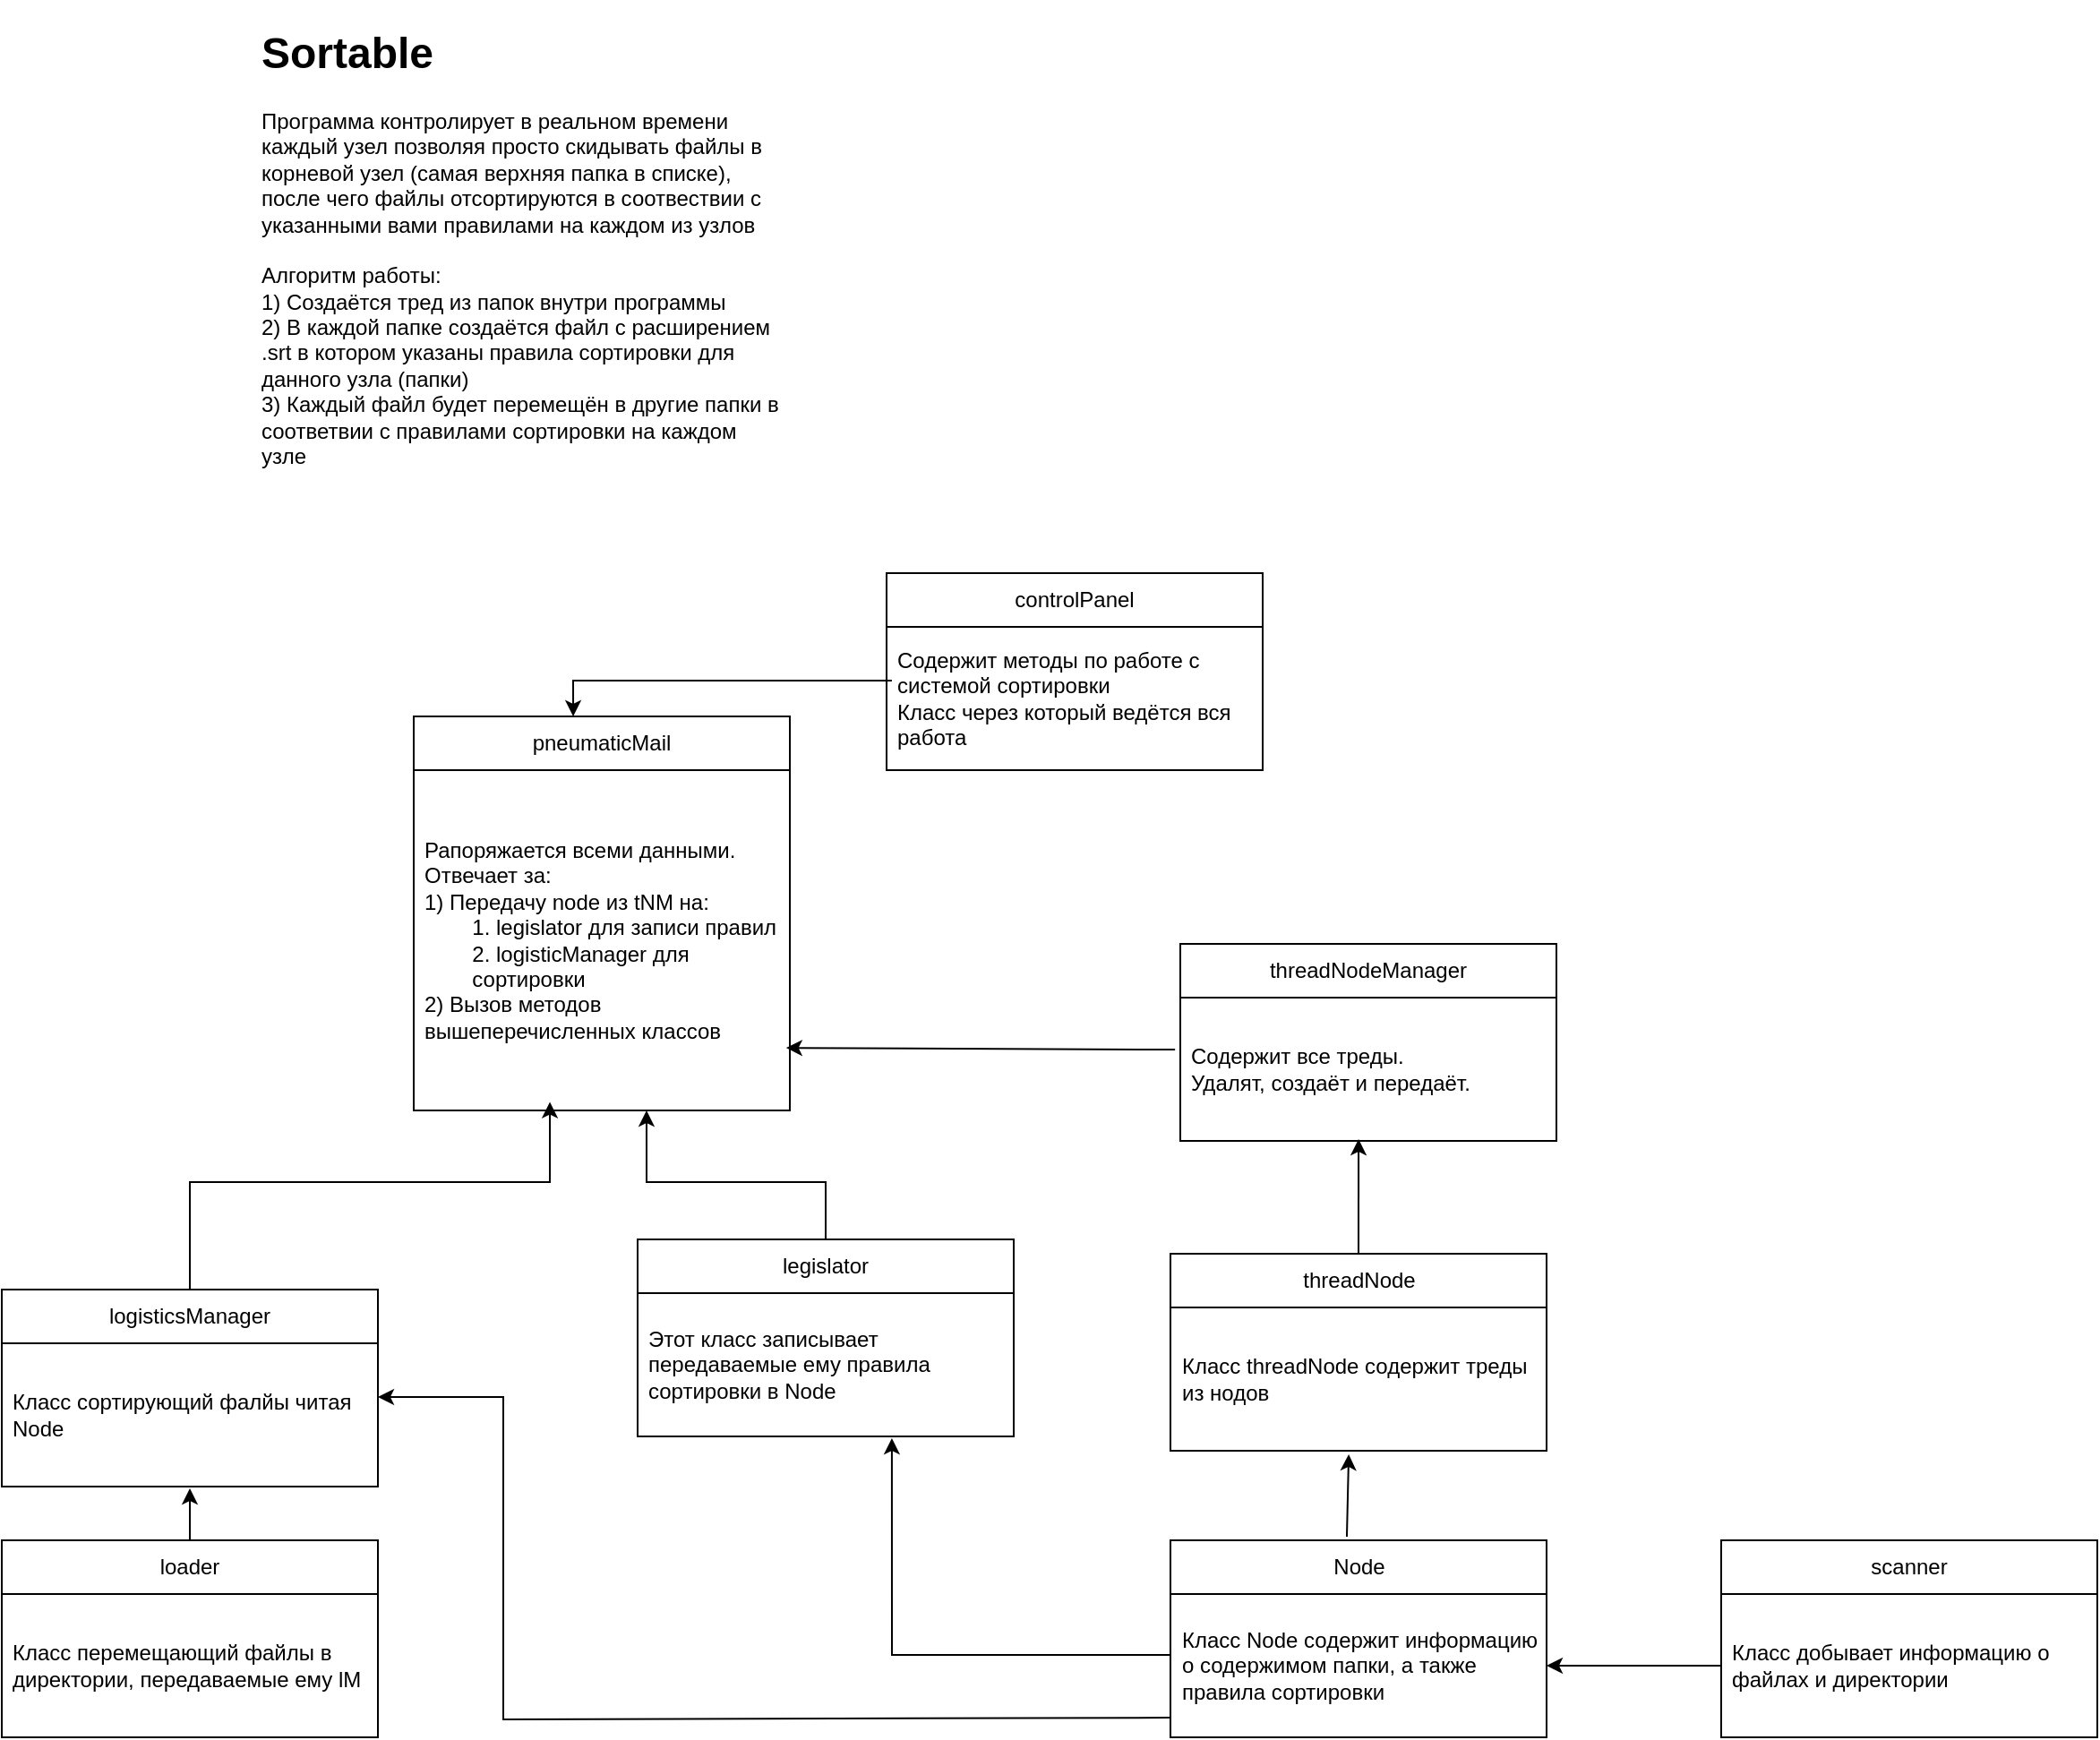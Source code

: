 <mxfile version="21.6.8" type="device">
  <diagram name="Страница 1" id="xLR_GRwJ8_kqiWAvKu-O">
    <mxGraphModel dx="1621" dy="1688" grid="1" gridSize="10" guides="1" tooltips="1" connect="1" arrows="1" fold="1" page="1" pageScale="1" pageWidth="827" pageHeight="1169" math="0" shadow="0">
      <root>
        <mxCell id="0" />
        <mxCell id="1" parent="0" />
        <mxCell id="f8zCI2N-QhA7lcZUFDBX-1" value="&lt;h1&gt;Sortable&lt;/h1&gt;&lt;p&gt;Программа контролирует в реальном времени каждый узел позволяя просто скидывать файлы в корневой узел (самая верхняя папка в списке), после чего файлы отсортируются в соотвествии с указанными вами правилами на каждом из узлов&lt;br&gt;&lt;br&gt;Алгоритм работы:&lt;br&gt;1) Создаётся тред из папок внутри программы&lt;span style=&quot;background-color: initial;&quot;&gt;&lt;br&gt;2) В каждой папке создаётся файл с расширением .srt в котором указаны правила сортировки для данного узла (папки)&lt;br&gt;3) Каждый файл будет перемещён в другие папки в соответвии с правилами сортировки на каждом узле&lt;br&gt;&lt;/span&gt;&lt;/p&gt;&lt;p&gt;&lt;span style=&quot;background-color: initial;&quot;&gt;&amp;nbsp;&lt;/span&gt;&lt;/p&gt;" style="text;html=1;strokeColor=none;fillColor=none;spacing=5;spacingTop=-20;whiteSpace=wrap;overflow=hidden;rounded=0;" parent="1" vertex="1">
          <mxGeometry x="60" y="-10" width="300" height="260" as="geometry" />
        </mxCell>
        <mxCell id="Ae36oYjQsDvG9bEkst2z-7" value="pneumaticMail" style="swimlane;fontStyle=0;childLayout=stackLayout;horizontal=1;startSize=30;horizontalStack=0;resizeParent=1;resizeParentMax=0;resizeLast=0;collapsible=1;marginBottom=0;whiteSpace=wrap;html=1;" parent="1" vertex="1">
          <mxGeometry x="150" y="380" width="210" height="220" as="geometry" />
        </mxCell>
        <mxCell id="Ae36oYjQsDvG9bEkst2z-8" value="Рапоряжается всеми данными.&lt;br&gt;Отвечает за:&lt;br&gt;1) Передачу node из tNM на:&lt;br&gt;&lt;span style=&quot;white-space: pre;&quot;&gt;&#x9;&lt;/span&gt;1. legislator для записи правил&lt;br&gt;&lt;span style=&quot;white-space: pre;&quot;&gt;&#x9;&lt;/span&gt;2. logisticManager для &lt;span style=&quot;white-space: pre;&quot;&gt;&#x9;&lt;/span&gt;сортировки&lt;br&gt;2) Вызов методов вышеперечисленных классов" style="text;strokeColor=none;fillColor=none;align=left;verticalAlign=middle;spacingLeft=4;spacingRight=4;overflow=hidden;points=[[0,0.5],[1,0.5]];portConstraint=eastwest;rotatable=0;whiteSpace=wrap;html=1;" parent="Ae36oYjQsDvG9bEkst2z-7" vertex="1">
          <mxGeometry y="30" width="210" height="190" as="geometry" />
        </mxCell>
        <mxCell id="f8zCI2N-QhA7lcZUFDBX-3" value="Node" style="swimlane;fontStyle=0;childLayout=stackLayout;horizontal=1;startSize=30;horizontalStack=0;resizeParent=1;resizeParentMax=0;resizeLast=0;collapsible=1;marginBottom=0;whiteSpace=wrap;html=1;" parent="1" vertex="1">
          <mxGeometry x="572.5" y="840" width="210" height="110" as="geometry" />
        </mxCell>
        <mxCell id="f8zCI2N-QhA7lcZUFDBX-4" value="Класс Node содержит информацию о содержимом папки, а также правила сортировки" style="text;strokeColor=none;fillColor=none;align=left;verticalAlign=middle;spacingLeft=4;spacingRight=4;overflow=hidden;points=[[0,0.5],[1,0.5]];portConstraint=eastwest;rotatable=0;whiteSpace=wrap;html=1;" parent="f8zCI2N-QhA7lcZUFDBX-3" vertex="1">
          <mxGeometry y="30" width="210" height="80" as="geometry" />
        </mxCell>
        <mxCell id="Ae36oYjQsDvG9bEkst2z-21" value="threadNode" style="swimlane;fontStyle=0;childLayout=stackLayout;horizontal=1;startSize=30;horizontalStack=0;resizeParent=1;resizeParentMax=0;resizeLast=0;collapsible=1;marginBottom=0;whiteSpace=wrap;html=1;" parent="1" vertex="1">
          <mxGeometry x="572.5" y="680" width="210" height="110" as="geometry" />
        </mxCell>
        <mxCell id="Ae36oYjQsDvG9bEkst2z-22" value="Класс threadNode содержит треды из нодов" style="text;strokeColor=none;fillColor=none;align=left;verticalAlign=middle;spacingLeft=4;spacingRight=4;overflow=hidden;points=[[0,0.5],[1,0.5]];portConstraint=eastwest;rotatable=0;whiteSpace=wrap;html=1;" parent="Ae36oYjQsDvG9bEkst2z-21" vertex="1">
          <mxGeometry y="30" width="210" height="80" as="geometry" />
        </mxCell>
        <mxCell id="Ae36oYjQsDvG9bEkst2z-28" value="threadNodeManager" style="swimlane;fontStyle=0;childLayout=stackLayout;horizontal=1;startSize=30;horizontalStack=0;resizeParent=1;resizeParentMax=0;resizeLast=0;collapsible=1;marginBottom=0;whiteSpace=wrap;html=1;" parent="1" vertex="1">
          <mxGeometry x="578" y="507" width="210" height="110" as="geometry" />
        </mxCell>
        <mxCell id="Ae36oYjQsDvG9bEkst2z-29" value="Содержит все треды.&lt;br&gt;Удалят, создаёт и передаёт." style="text;strokeColor=none;fillColor=none;align=left;verticalAlign=middle;spacingLeft=4;spacingRight=4;overflow=hidden;points=[[0,0.5],[1,0.5]];portConstraint=eastwest;rotatable=0;whiteSpace=wrap;html=1;" parent="Ae36oYjQsDvG9bEkst2z-28" vertex="1">
          <mxGeometry y="30" width="210" height="80" as="geometry" />
        </mxCell>
        <mxCell id="Ae36oYjQsDvG9bEkst2z-54" value="scanner" style="swimlane;fontStyle=0;childLayout=stackLayout;horizontal=1;startSize=30;horizontalStack=0;resizeParent=1;resizeParentMax=0;resizeLast=0;collapsible=1;marginBottom=0;whiteSpace=wrap;html=1;" parent="1" vertex="1">
          <mxGeometry x="880" y="840" width="210" height="110" as="geometry" />
        </mxCell>
        <mxCell id="Ae36oYjQsDvG9bEkst2z-55" value="Класс добывает информацию о файлах и директории" style="text;strokeColor=none;fillColor=none;align=left;verticalAlign=middle;spacingLeft=4;spacingRight=4;overflow=hidden;points=[[0,0.5],[1,0.5]];portConstraint=eastwest;rotatable=0;whiteSpace=wrap;html=1;" parent="Ae36oYjQsDvG9bEkst2z-54" vertex="1">
          <mxGeometry y="30" width="210" height="80" as="geometry" />
        </mxCell>
        <mxCell id="Ae36oYjQsDvG9bEkst2z-56" value="loader" style="swimlane;fontStyle=0;childLayout=stackLayout;horizontal=1;startSize=30;horizontalStack=0;resizeParent=1;resizeParentMax=0;resizeLast=0;collapsible=1;marginBottom=0;whiteSpace=wrap;html=1;" parent="1" vertex="1">
          <mxGeometry x="-80" y="840" width="210" height="110" as="geometry" />
        </mxCell>
        <mxCell id="Ae36oYjQsDvG9bEkst2z-57" value="Класс перемещающий файлы в директории, передаваемые ему lM" style="text;strokeColor=none;fillColor=none;align=left;verticalAlign=middle;spacingLeft=4;spacingRight=4;overflow=hidden;points=[[0,0.5],[1,0.5]];portConstraint=eastwest;rotatable=0;whiteSpace=wrap;html=1;" parent="Ae36oYjQsDvG9bEkst2z-56" vertex="1">
          <mxGeometry y="30" width="210" height="80" as="geometry" />
        </mxCell>
        <mxCell id="yvO1TgBMwFcLco1oo4gx-8" value="" style="endArrow=classic;html=1;rounded=0;exitX=0.469;exitY=-0.018;exitDx=0;exitDy=0;exitPerimeter=0;entryX=0.474;entryY=1.025;entryDx=0;entryDy=0;entryPerimeter=0;" parent="1" source="f8zCI2N-QhA7lcZUFDBX-3" target="Ae36oYjQsDvG9bEkst2z-22" edge="1">
          <mxGeometry width="50" height="50" relative="1" as="geometry">
            <mxPoint x="688" y="862" as="sourcePoint" />
            <mxPoint x="738" y="812" as="targetPoint" />
          </mxGeometry>
        </mxCell>
        <mxCell id="yvO1TgBMwFcLco1oo4gx-10" value="" style="endArrow=classic;html=1;rounded=0;entryX=0.474;entryY=0.988;entryDx=0;entryDy=0;entryPerimeter=0;exitX=0.5;exitY=0;exitDx=0;exitDy=0;" parent="1" source="Ae36oYjQsDvG9bEkst2z-21" target="Ae36oYjQsDvG9bEkst2z-29" edge="1">
          <mxGeometry width="50" height="50" relative="1" as="geometry">
            <mxPoint x="688" y="862" as="sourcePoint" />
            <mxPoint x="738" y="812" as="targetPoint" />
          </mxGeometry>
        </mxCell>
        <mxCell id="yvO1TgBMwFcLco1oo4gx-18" value="legislator" style="swimlane;fontStyle=0;childLayout=stackLayout;horizontal=1;startSize=30;horizontalStack=0;resizeParent=1;resizeParentMax=0;resizeLast=0;collapsible=1;marginBottom=0;whiteSpace=wrap;html=1;" parent="1" vertex="1">
          <mxGeometry x="275" y="672" width="210" height="110" as="geometry" />
        </mxCell>
        <mxCell id="yvO1TgBMwFcLco1oo4gx-19" value="Этот класс записывает передаваемые ему правила сортировки в Node" style="text;strokeColor=none;fillColor=none;align=left;verticalAlign=middle;spacingLeft=4;spacingRight=4;overflow=hidden;points=[[0,0.5],[1,0.5]];portConstraint=eastwest;rotatable=0;whiteSpace=wrap;html=1;" parent="yvO1TgBMwFcLco1oo4gx-18" vertex="1">
          <mxGeometry y="30" width="210" height="80" as="geometry" />
        </mxCell>
        <mxCell id="yvO1TgBMwFcLco1oo4gx-22" value="" style="endArrow=classic;html=1;rounded=0;entryX=0.676;entryY=1.013;entryDx=0;entryDy=0;entryPerimeter=0;exitX=0.002;exitY=0.425;exitDx=0;exitDy=0;exitPerimeter=0;" parent="1" source="f8zCI2N-QhA7lcZUFDBX-4" target="yvO1TgBMwFcLco1oo4gx-19" edge="1">
          <mxGeometry width="50" height="50" relative="1" as="geometry">
            <mxPoint x="570" y="1040" as="sourcePoint" />
            <mxPoint x="685" y="692" as="targetPoint" />
            <Array as="points">
              <mxPoint x="417" y="904" />
            </Array>
          </mxGeometry>
        </mxCell>
        <mxCell id="y74-tOYPXn2dpRUT9Z1G-1" value="" style="endArrow=classic;html=1;rounded=0;exitX=-0.014;exitY=0.363;exitDx=0;exitDy=0;exitPerimeter=0;entryX=0.99;entryY=0.816;entryDx=0;entryDy=0;entryPerimeter=0;" parent="1" source="Ae36oYjQsDvG9bEkst2z-29" target="Ae36oYjQsDvG9bEkst2z-8" edge="1">
          <mxGeometry width="50" height="50" relative="1" as="geometry">
            <mxPoint x="380" y="620" as="sourcePoint" />
            <mxPoint x="430" y="570" as="targetPoint" />
          </mxGeometry>
        </mxCell>
        <mxCell id="y74-tOYPXn2dpRUT9Z1G-2" value="" style="endArrow=classic;html=1;rounded=0;entryX=0.362;entryY=0.975;entryDx=0;entryDy=0;entryPerimeter=0;exitX=0.5;exitY=0;exitDx=0;exitDy=0;" parent="1" source="y74-tOYPXn2dpRUT9Z1G-4" target="Ae36oYjQsDvG9bEkst2z-8" edge="1">
          <mxGeometry width="50" height="50" relative="1" as="geometry">
            <mxPoint x="110" y="650" as="sourcePoint" />
            <mxPoint x="430" y="570" as="targetPoint" />
            <Array as="points">
              <mxPoint x="25" y="640" />
              <mxPoint x="226" y="640" />
            </Array>
          </mxGeometry>
        </mxCell>
        <mxCell id="y74-tOYPXn2dpRUT9Z1G-3" value="" style="endArrow=classic;html=1;rounded=0;exitX=0.5;exitY=0;exitDx=0;exitDy=0;entryX=0.619;entryY=1;entryDx=0;entryDy=0;entryPerimeter=0;" parent="1" source="yvO1TgBMwFcLco1oo4gx-18" target="Ae36oYjQsDvG9bEkst2z-8" edge="1">
          <mxGeometry width="50" height="50" relative="1" as="geometry">
            <mxPoint x="380" y="620" as="sourcePoint" />
            <mxPoint x="430" y="570" as="targetPoint" />
            <Array as="points">
              <mxPoint x="380" y="640" />
              <mxPoint x="280" y="640" />
            </Array>
          </mxGeometry>
        </mxCell>
        <mxCell id="y74-tOYPXn2dpRUT9Z1G-4" value="logisticsManager" style="swimlane;fontStyle=0;childLayout=stackLayout;horizontal=1;startSize=30;horizontalStack=0;resizeParent=1;resizeParentMax=0;resizeLast=0;collapsible=1;marginBottom=0;whiteSpace=wrap;html=1;" parent="1" vertex="1">
          <mxGeometry x="-80" y="700" width="210" height="110" as="geometry" />
        </mxCell>
        <mxCell id="y74-tOYPXn2dpRUT9Z1G-5" value="Класс сортирующий фалйы читая Node" style="text;strokeColor=none;fillColor=none;align=left;verticalAlign=middle;spacingLeft=4;spacingRight=4;overflow=hidden;points=[[0,0.5],[1,0.5]];portConstraint=eastwest;rotatable=0;whiteSpace=wrap;html=1;" parent="y74-tOYPXn2dpRUT9Z1G-4" vertex="1">
          <mxGeometry y="30" width="210" height="80" as="geometry" />
        </mxCell>
        <mxCell id="y74-tOYPXn2dpRUT9Z1G-7" value="" style="endArrow=classic;html=1;rounded=0;entryX=1;entryY=0.375;entryDx=0;entryDy=0;entryPerimeter=0;exitX=-0.002;exitY=0.863;exitDx=0;exitDy=0;exitPerimeter=0;" parent="1" source="f8zCI2N-QhA7lcZUFDBX-4" target="y74-tOYPXn2dpRUT9Z1G-5" edge="1">
          <mxGeometry width="50" height="50" relative="1" as="geometry">
            <mxPoint x="130" y="820" as="sourcePoint" />
            <mxPoint x="180" y="770" as="targetPoint" />
            <Array as="points">
              <mxPoint x="200" y="940" />
              <mxPoint x="200" y="760" />
            </Array>
          </mxGeometry>
        </mxCell>
        <mxCell id="y74-tOYPXn2dpRUT9Z1G-8" value="" style="endArrow=classic;html=1;rounded=0;entryX=1;entryY=0.5;entryDx=0;entryDy=0;exitX=0;exitY=0.5;exitDx=0;exitDy=0;" parent="1" source="Ae36oYjQsDvG9bEkst2z-55" target="f8zCI2N-QhA7lcZUFDBX-4" edge="1">
          <mxGeometry width="50" height="50" relative="1" as="geometry">
            <mxPoint x="130" y="820" as="sourcePoint" />
            <mxPoint x="180" y="770" as="targetPoint" />
          </mxGeometry>
        </mxCell>
        <mxCell id="JZ6QnTnW_2VzQiKZh7D5-1" value="" style="endArrow=classic;html=1;rounded=0;exitX=0.5;exitY=0;exitDx=0;exitDy=0;entryX=0.5;entryY=1.013;entryDx=0;entryDy=0;entryPerimeter=0;" parent="1" source="Ae36oYjQsDvG9bEkst2z-56" target="y74-tOYPXn2dpRUT9Z1G-5" edge="1">
          <mxGeometry width="50" height="50" relative="1" as="geometry">
            <mxPoint x="440" y="810" as="sourcePoint" />
            <mxPoint x="490" y="760" as="targetPoint" />
          </mxGeometry>
        </mxCell>
        <mxCell id="JZ6QnTnW_2VzQiKZh7D5-3" value="controlPanel" style="swimlane;fontStyle=0;childLayout=stackLayout;horizontal=1;startSize=30;horizontalStack=0;resizeParent=1;resizeParentMax=0;resizeLast=0;collapsible=1;marginBottom=0;whiteSpace=wrap;html=1;" parent="1" vertex="1">
          <mxGeometry x="414" y="300" width="210" height="110" as="geometry" />
        </mxCell>
        <mxCell id="JZ6QnTnW_2VzQiKZh7D5-4" value="Содержит методы по работе с системой сортировки&lt;br&gt;Класс через который ведётся вся работа" style="text;strokeColor=none;fillColor=none;align=left;verticalAlign=middle;spacingLeft=4;spacingRight=4;overflow=hidden;points=[[0,0.5],[1,0.5]];portConstraint=eastwest;rotatable=0;whiteSpace=wrap;html=1;" parent="JZ6QnTnW_2VzQiKZh7D5-3" vertex="1">
          <mxGeometry y="30" width="210" height="80" as="geometry" />
        </mxCell>
        <mxCell id="JZ6QnTnW_2VzQiKZh7D5-5" value="" style="endArrow=classic;html=1;rounded=0;exitX=0.014;exitY=0.375;exitDx=0;exitDy=0;exitPerimeter=0;entryX=0.424;entryY=0;entryDx=0;entryDy=0;entryPerimeter=0;" parent="1" source="JZ6QnTnW_2VzQiKZh7D5-4" target="Ae36oYjQsDvG9bEkst2z-7" edge="1">
          <mxGeometry width="50" height="50" relative="1" as="geometry">
            <mxPoint x="450" y="420" as="sourcePoint" />
            <mxPoint x="240" y="360" as="targetPoint" />
            <Array as="points">
              <mxPoint x="239" y="360" />
            </Array>
          </mxGeometry>
        </mxCell>
      </root>
    </mxGraphModel>
  </diagram>
</mxfile>
